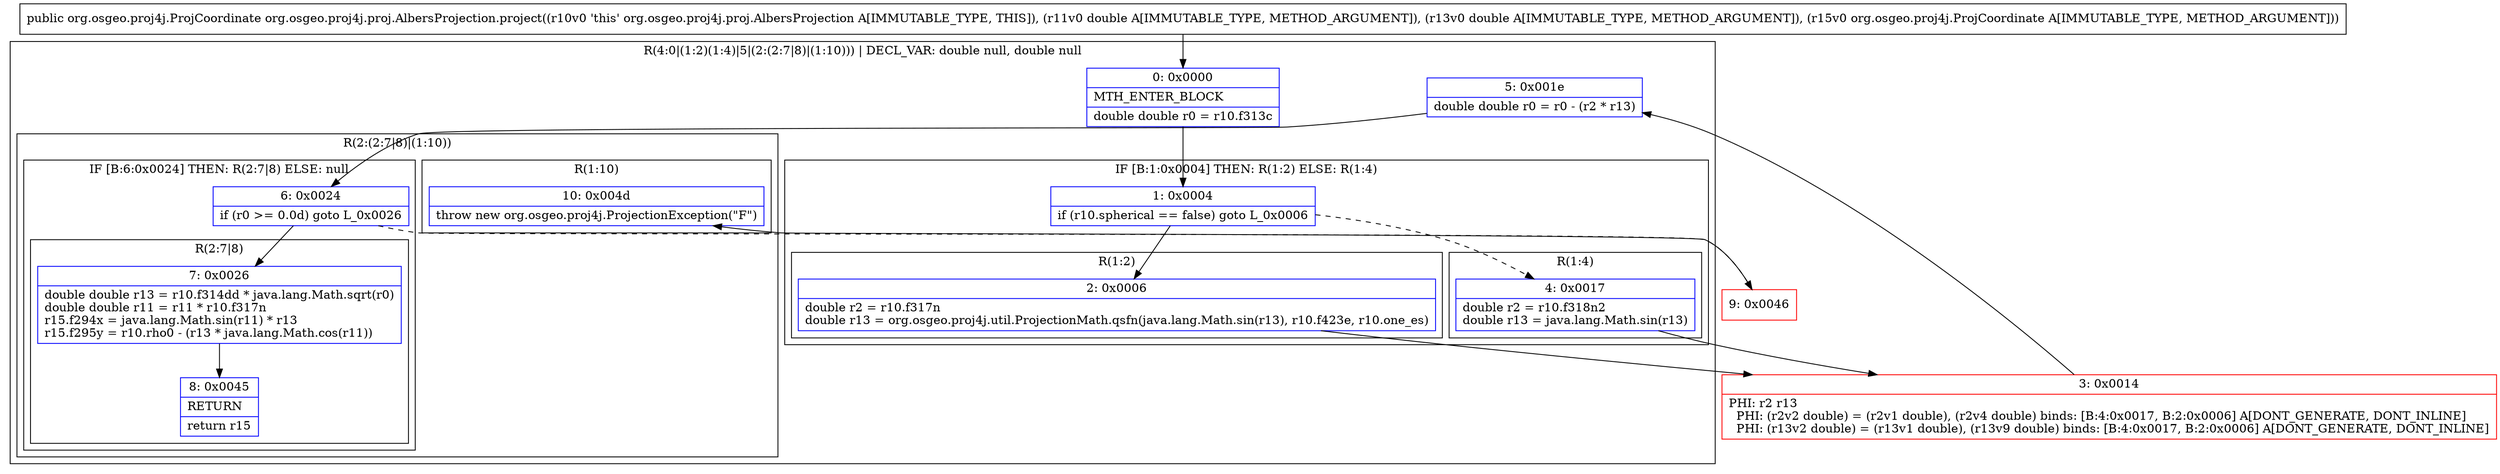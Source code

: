 digraph "CFG fororg.osgeo.proj4j.proj.AlbersProjection.project(DDLorg\/osgeo\/proj4j\/ProjCoordinate;)Lorg\/osgeo\/proj4j\/ProjCoordinate;" {
subgraph cluster_Region_1920185544 {
label = "R(4:0|(1:2)(1:4)|5|(2:(2:7|8)|(1:10))) | DECL_VAR: double null, double null\l";
node [shape=record,color=blue];
Node_0 [shape=record,label="{0\:\ 0x0000|MTH_ENTER_BLOCK\l|double double r0 = r10.f313c\l}"];
subgraph cluster_IfRegion_333566690 {
label = "IF [B:1:0x0004] THEN: R(1:2) ELSE: R(1:4)";
node [shape=record,color=blue];
Node_1 [shape=record,label="{1\:\ 0x0004|if (r10.spherical == false) goto L_0x0006\l}"];
subgraph cluster_Region_2067882960 {
label = "R(1:2)";
node [shape=record,color=blue];
Node_2 [shape=record,label="{2\:\ 0x0006|double r2 = r10.f317n\ldouble r13 = org.osgeo.proj4j.util.ProjectionMath.qsfn(java.lang.Math.sin(r13), r10.f423e, r10.one_es)\l}"];
}
subgraph cluster_Region_1845210069 {
label = "R(1:4)";
node [shape=record,color=blue];
Node_4 [shape=record,label="{4\:\ 0x0017|double r2 = r10.f318n2\ldouble r13 = java.lang.Math.sin(r13)\l}"];
}
}
Node_5 [shape=record,label="{5\:\ 0x001e|double double r0 = r0 \- (r2 * r13)\l}"];
subgraph cluster_Region_1651706590 {
label = "R(2:(2:7|8)|(1:10))";
node [shape=record,color=blue];
subgraph cluster_IfRegion_309493636 {
label = "IF [B:6:0x0024] THEN: R(2:7|8) ELSE: null";
node [shape=record,color=blue];
Node_6 [shape=record,label="{6\:\ 0x0024|if (r0 \>= 0.0d) goto L_0x0026\l}"];
subgraph cluster_Region_2101890294 {
label = "R(2:7|8)";
node [shape=record,color=blue];
Node_7 [shape=record,label="{7\:\ 0x0026|double double r13 = r10.f314dd * java.lang.Math.sqrt(r0)\ldouble double r11 = r11 * r10.f317n\lr15.f294x = java.lang.Math.sin(r11) * r13\lr15.f295y = r10.rho0 \- (r13 * java.lang.Math.cos(r11))\l}"];
Node_8 [shape=record,label="{8\:\ 0x0045|RETURN\l|return r15\l}"];
}
}
subgraph cluster_Region_730696275 {
label = "R(1:10)";
node [shape=record,color=blue];
Node_10 [shape=record,label="{10\:\ 0x004d|throw new org.osgeo.proj4j.ProjectionException(\"F\")\l}"];
}
}
}
Node_3 [shape=record,color=red,label="{3\:\ 0x0014|PHI: r2 r13 \l  PHI: (r2v2 double) = (r2v1 double), (r2v4 double) binds: [B:4:0x0017, B:2:0x0006] A[DONT_GENERATE, DONT_INLINE]\l  PHI: (r13v2 double) = (r13v1 double), (r13v9 double) binds: [B:4:0x0017, B:2:0x0006] A[DONT_GENERATE, DONT_INLINE]\l}"];
Node_9 [shape=record,color=red,label="{9\:\ 0x0046}"];
MethodNode[shape=record,label="{public org.osgeo.proj4j.ProjCoordinate org.osgeo.proj4j.proj.AlbersProjection.project((r10v0 'this' org.osgeo.proj4j.proj.AlbersProjection A[IMMUTABLE_TYPE, THIS]), (r11v0 double A[IMMUTABLE_TYPE, METHOD_ARGUMENT]), (r13v0 double A[IMMUTABLE_TYPE, METHOD_ARGUMENT]), (r15v0 org.osgeo.proj4j.ProjCoordinate A[IMMUTABLE_TYPE, METHOD_ARGUMENT])) }"];
MethodNode -> Node_0;
Node_0 -> Node_1;
Node_1 -> Node_2;
Node_1 -> Node_4[style=dashed];
Node_2 -> Node_3;
Node_4 -> Node_3;
Node_5 -> Node_6;
Node_6 -> Node_7;
Node_6 -> Node_9[style=dashed];
Node_7 -> Node_8;
Node_3 -> Node_5;
Node_9 -> Node_10;
}

